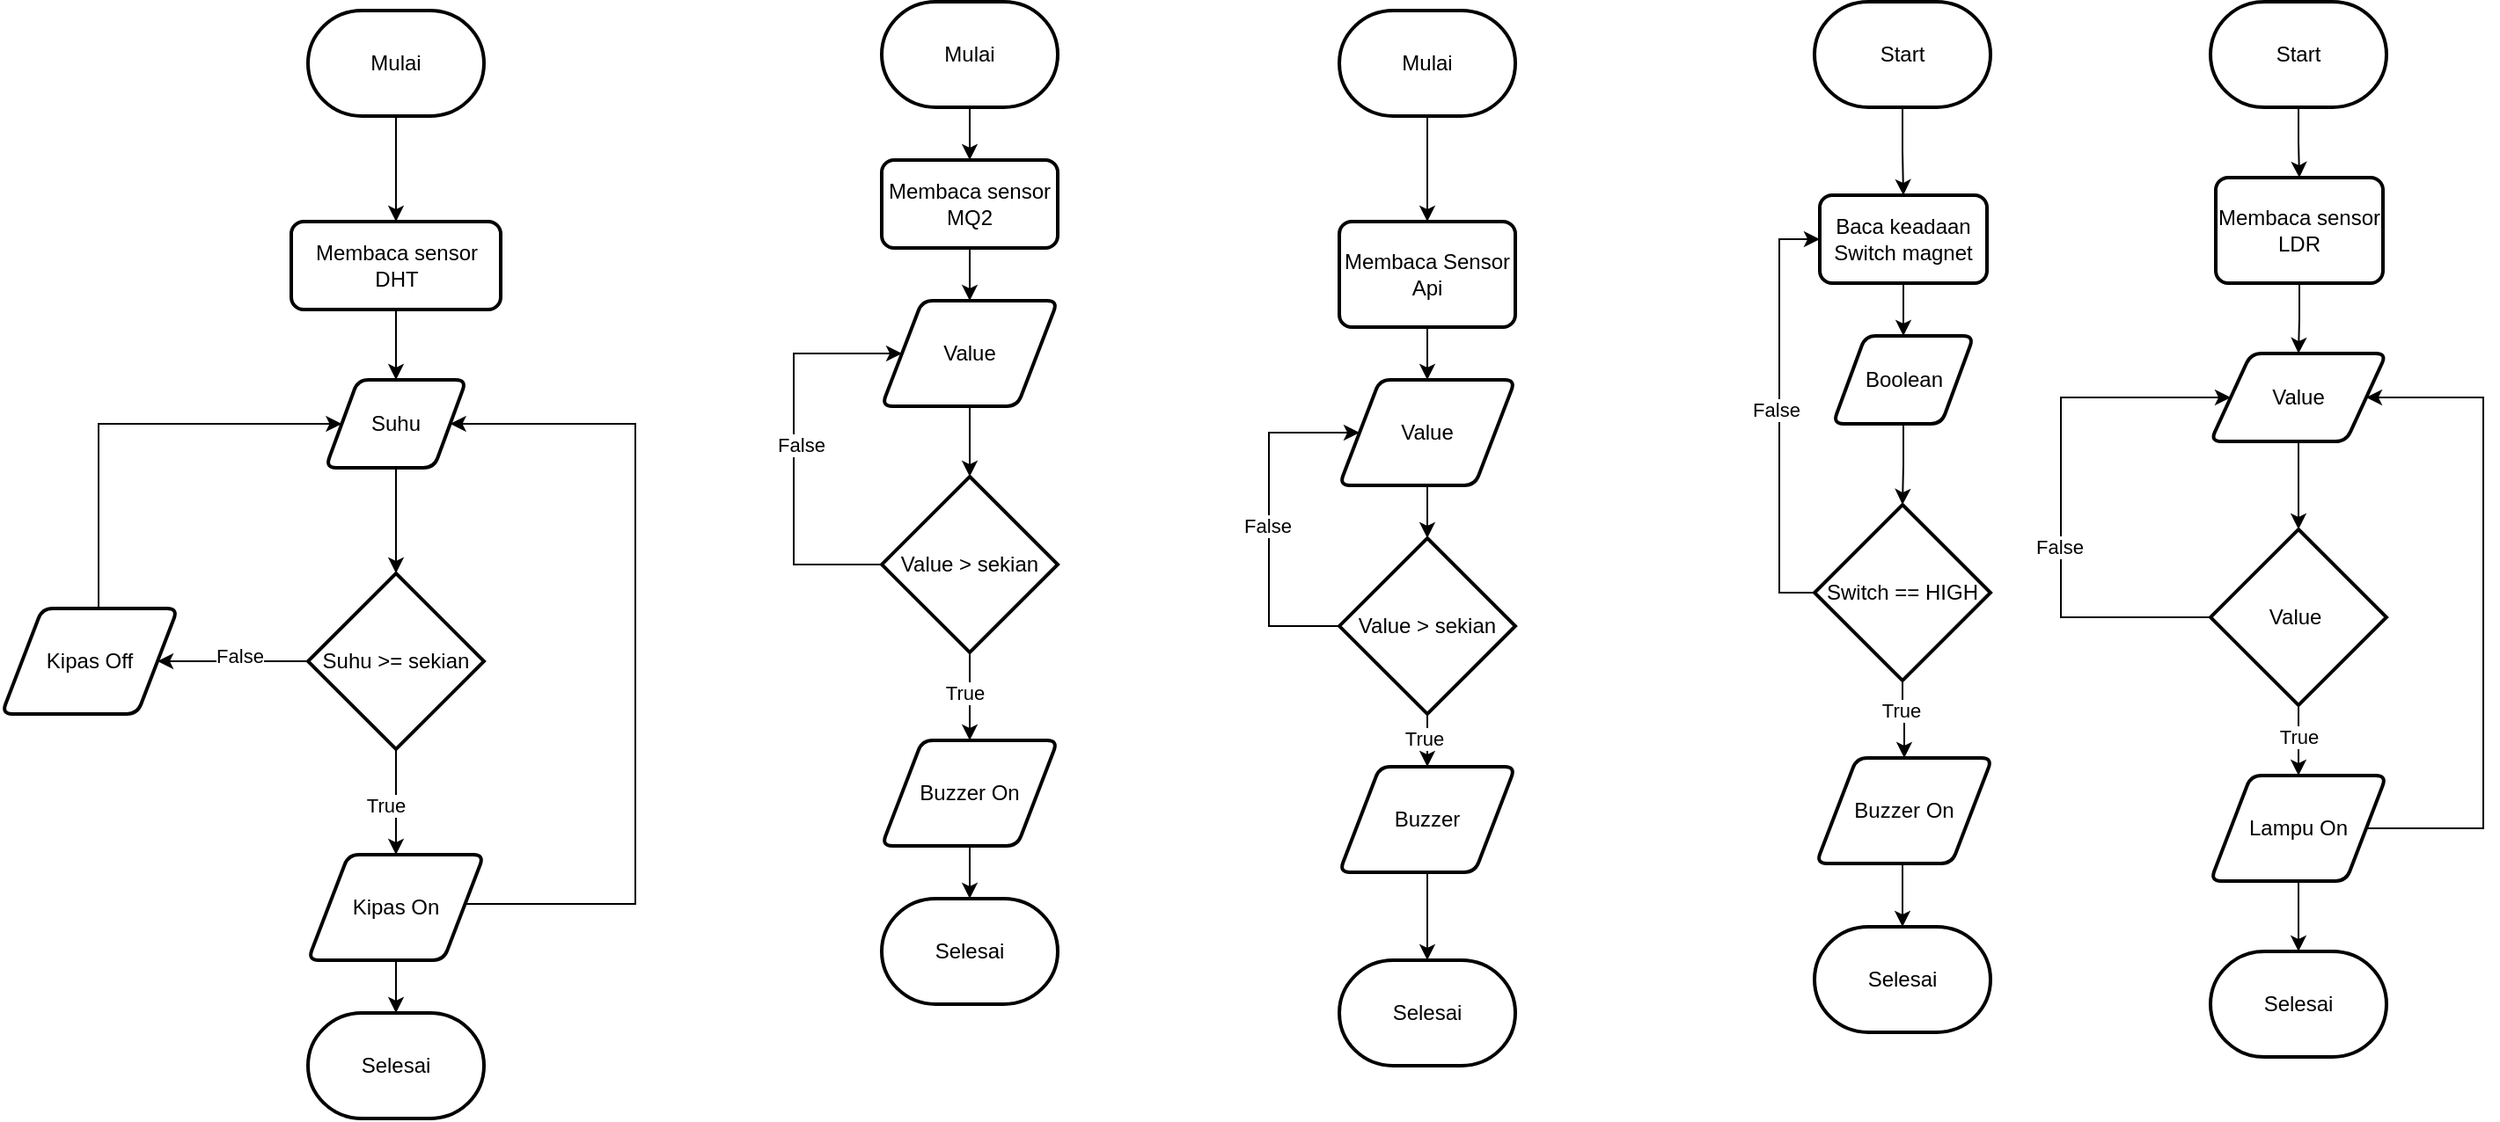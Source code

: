 <mxfile version="22.0.8" type="github">
  <diagram name="Page-1" id="b_5xpOAbyP6OrcqUFmXe">
    <mxGraphModel dx="1750" dy="957" grid="1" gridSize="10" guides="1" tooltips="1" connect="1" arrows="1" fold="1" page="1" pageScale="1" pageWidth="1500" pageHeight="800" math="0" shadow="0">
      <root>
        <mxCell id="0" />
        <mxCell id="1" parent="0" />
        <mxCell id="-h40FhRU-GJAkpafEQfK-1" style="edgeStyle=orthogonalEdgeStyle;rounded=0;orthogonalLoop=1;jettySize=auto;html=1;exitX=0.5;exitY=1;exitDx=0;exitDy=0;exitPerimeter=0;entryX=0.5;entryY=0;entryDx=0;entryDy=0;" edge="1" parent="1" source="-h40FhRU-GJAkpafEQfK-2" target="-h40FhRU-GJAkpafEQfK-4">
          <mxGeometry relative="1" as="geometry" />
        </mxCell>
        <mxCell id="-h40FhRU-GJAkpafEQfK-2" value="Mulai" style="strokeWidth=2;html=1;shape=mxgraph.flowchart.terminator;whiteSpace=wrap;" vertex="1" parent="1">
          <mxGeometry x="234" y="120" width="100" height="60" as="geometry" />
        </mxCell>
        <mxCell id="-h40FhRU-GJAkpafEQfK-3" style="edgeStyle=orthogonalEdgeStyle;rounded=0;orthogonalLoop=1;jettySize=auto;html=1;exitX=0.5;exitY=1;exitDx=0;exitDy=0;entryX=0.5;entryY=0;entryDx=0;entryDy=0;" edge="1" parent="1" source="-h40FhRU-GJAkpafEQfK-4" target="-h40FhRU-GJAkpafEQfK-5">
          <mxGeometry relative="1" as="geometry" />
        </mxCell>
        <mxCell id="-h40FhRU-GJAkpafEQfK-4" value="Membaca sensor DHT" style="rounded=1;whiteSpace=wrap;html=1;absoluteArcSize=1;arcSize=14;strokeWidth=2;" vertex="1" parent="1">
          <mxGeometry x="224.5" y="240" width="119" height="50" as="geometry" />
        </mxCell>
        <mxCell id="-h40FhRU-GJAkpafEQfK-5" value="Suhu" style="shape=parallelogram;html=1;strokeWidth=2;perimeter=parallelogramPerimeter;whiteSpace=wrap;rounded=1;arcSize=12;size=0.23;" vertex="1" parent="1">
          <mxGeometry x="244" y="330" width="80" height="50" as="geometry" />
        </mxCell>
        <mxCell id="-h40FhRU-GJAkpafEQfK-6" style="edgeStyle=orthogonalEdgeStyle;rounded=0;orthogonalLoop=1;jettySize=auto;html=1;exitX=0;exitY=0.5;exitDx=0;exitDy=0;exitPerimeter=0;entryX=1;entryY=0.5;entryDx=0;entryDy=0;" edge="1" parent="1" source="-h40FhRU-GJAkpafEQfK-10" target="-h40FhRU-GJAkpafEQfK-17">
          <mxGeometry relative="1" as="geometry">
            <mxPoint x="160" y="490" as="targetPoint" />
          </mxGeometry>
        </mxCell>
        <mxCell id="-h40FhRU-GJAkpafEQfK-7" value="False" style="edgeLabel;html=1;align=center;verticalAlign=middle;resizable=0;points=[];" vertex="1" connectable="0" parent="-h40FhRU-GJAkpafEQfK-6">
          <mxGeometry x="-0.082" y="-3" relative="1" as="geometry">
            <mxPoint as="offset" />
          </mxGeometry>
        </mxCell>
        <mxCell id="-h40FhRU-GJAkpafEQfK-8" style="edgeStyle=orthogonalEdgeStyle;rounded=0;orthogonalLoop=1;jettySize=auto;html=1;exitX=0.5;exitY=1;exitDx=0;exitDy=0;exitPerimeter=0;entryX=0.5;entryY=0;entryDx=0;entryDy=0;" edge="1" parent="1" source="-h40FhRU-GJAkpafEQfK-10" target="-h40FhRU-GJAkpafEQfK-16">
          <mxGeometry relative="1" as="geometry">
            <mxPoint x="320" y="570" as="targetPoint" />
          </mxGeometry>
        </mxCell>
        <mxCell id="-h40FhRU-GJAkpafEQfK-9" value="True" style="edgeLabel;html=1;align=center;verticalAlign=middle;resizable=0;points=[];" vertex="1" connectable="0" parent="-h40FhRU-GJAkpafEQfK-8">
          <mxGeometry x="0.057" y="-6" relative="1" as="geometry">
            <mxPoint as="offset" />
          </mxGeometry>
        </mxCell>
        <mxCell id="-h40FhRU-GJAkpafEQfK-10" value="Suhu &amp;gt;= sekian" style="strokeWidth=2;html=1;shape=mxgraph.flowchart.decision;whiteSpace=wrap;" vertex="1" parent="1">
          <mxGeometry x="234" y="440" width="100" height="100" as="geometry" />
        </mxCell>
        <mxCell id="-h40FhRU-GJAkpafEQfK-11" style="edgeStyle=orthogonalEdgeStyle;rounded=0;orthogonalLoop=1;jettySize=auto;html=1;exitX=0.5;exitY=1;exitDx=0;exitDy=0;entryX=0.5;entryY=0;entryDx=0;entryDy=0;entryPerimeter=0;" edge="1" parent="1" source="-h40FhRU-GJAkpafEQfK-5" target="-h40FhRU-GJAkpafEQfK-10">
          <mxGeometry relative="1" as="geometry" />
        </mxCell>
        <mxCell id="-h40FhRU-GJAkpafEQfK-12" style="edgeStyle=orthogonalEdgeStyle;rounded=0;orthogonalLoop=1;jettySize=auto;html=1;entryX=0;entryY=0.5;entryDx=0;entryDy=0;exitX=0.5;exitY=0;exitDx=0;exitDy=0;" edge="1" parent="1" source="-h40FhRU-GJAkpafEQfK-17" target="-h40FhRU-GJAkpafEQfK-5">
          <mxGeometry relative="1" as="geometry">
            <mxPoint x="130" y="410" as="sourcePoint" />
            <Array as="points">
              <mxPoint x="115" y="460" />
              <mxPoint x="115" y="355" />
            </Array>
          </mxGeometry>
        </mxCell>
        <mxCell id="-h40FhRU-GJAkpafEQfK-13" style="edgeStyle=orthogonalEdgeStyle;rounded=0;orthogonalLoop=1;jettySize=auto;html=1;exitX=1;exitY=0.5;exitDx=0;exitDy=0;entryX=1;entryY=0.5;entryDx=0;entryDy=0;" edge="1" parent="1" source="-h40FhRU-GJAkpafEQfK-16" target="-h40FhRU-GJAkpafEQfK-5">
          <mxGeometry relative="1" as="geometry">
            <mxPoint x="334.0" y="627.5" as="sourcePoint" />
            <Array as="points">
              <mxPoint x="323" y="628" />
              <mxPoint x="420" y="628" />
              <mxPoint x="420" y="355" />
            </Array>
          </mxGeometry>
        </mxCell>
        <mxCell id="-h40FhRU-GJAkpafEQfK-14" value="Selesai" style="strokeWidth=2;html=1;shape=mxgraph.flowchart.terminator;whiteSpace=wrap;" vertex="1" parent="1">
          <mxGeometry x="234" y="690" width="100" height="60" as="geometry" />
        </mxCell>
        <mxCell id="-h40FhRU-GJAkpafEQfK-15" style="edgeStyle=orthogonalEdgeStyle;rounded=0;orthogonalLoop=1;jettySize=auto;html=1;entryX=0.5;entryY=0;entryDx=0;entryDy=0;entryPerimeter=0;exitX=0.5;exitY=1;exitDx=0;exitDy=0;" edge="1" parent="1" source="-h40FhRU-GJAkpafEQfK-16" target="-h40FhRU-GJAkpafEQfK-14">
          <mxGeometry relative="1" as="geometry">
            <mxPoint x="410" y="700" as="sourcePoint" />
          </mxGeometry>
        </mxCell>
        <mxCell id="-h40FhRU-GJAkpafEQfK-16" value="Kipas On" style="shape=parallelogram;html=1;strokeWidth=2;perimeter=parallelogramPerimeter;whiteSpace=wrap;rounded=1;arcSize=12;size=0.23;" vertex="1" parent="1">
          <mxGeometry x="234" y="600" width="100" height="60" as="geometry" />
        </mxCell>
        <mxCell id="-h40FhRU-GJAkpafEQfK-17" value="Kipas Off" style="shape=parallelogram;html=1;strokeWidth=2;perimeter=parallelogramPerimeter;whiteSpace=wrap;rounded=1;arcSize=12;size=0.23;" vertex="1" parent="1">
          <mxGeometry x="60" y="460" width="100" height="60" as="geometry" />
        </mxCell>
        <mxCell id="-h40FhRU-GJAkpafEQfK-18" style="edgeStyle=orthogonalEdgeStyle;rounded=0;orthogonalLoop=1;jettySize=auto;html=1;exitX=0.5;exitY=1;exitDx=0;exitDy=0;exitPerimeter=0;entryX=0.5;entryY=0;entryDx=0;entryDy=0;" edge="1" parent="1" source="-h40FhRU-GJAkpafEQfK-19" target="-h40FhRU-GJAkpafEQfK-21">
          <mxGeometry relative="1" as="geometry" />
        </mxCell>
        <mxCell id="-h40FhRU-GJAkpafEQfK-19" value="Mulai" style="strokeWidth=2;html=1;shape=mxgraph.flowchart.terminator;whiteSpace=wrap;" vertex="1" parent="1">
          <mxGeometry x="560" y="115" width="100" height="60" as="geometry" />
        </mxCell>
        <mxCell id="-h40FhRU-GJAkpafEQfK-20" style="edgeStyle=orthogonalEdgeStyle;rounded=0;orthogonalLoop=1;jettySize=auto;html=1;exitX=0.5;exitY=1;exitDx=0;exitDy=0;entryX=0.5;entryY=0;entryDx=0;entryDy=0;" edge="1" parent="1" source="-h40FhRU-GJAkpafEQfK-21" target="-h40FhRU-GJAkpafEQfK-22">
          <mxGeometry relative="1" as="geometry" />
        </mxCell>
        <mxCell id="-h40FhRU-GJAkpafEQfK-21" value="Membaca sensor MQ2" style="rounded=1;whiteSpace=wrap;html=1;absoluteArcSize=1;arcSize=14;strokeWidth=2;" vertex="1" parent="1">
          <mxGeometry x="560" y="205" width="100" height="50" as="geometry" />
        </mxCell>
        <mxCell id="-h40FhRU-GJAkpafEQfK-22" value="Value" style="shape=parallelogram;html=1;strokeWidth=2;perimeter=parallelogramPerimeter;whiteSpace=wrap;rounded=1;arcSize=12;size=0.23;" vertex="1" parent="1">
          <mxGeometry x="560" y="285" width="100" height="60" as="geometry" />
        </mxCell>
        <mxCell id="-h40FhRU-GJAkpafEQfK-23" style="edgeStyle=orthogonalEdgeStyle;rounded=0;orthogonalLoop=1;jettySize=auto;html=1;exitX=0;exitY=0.5;exitDx=0;exitDy=0;exitPerimeter=0;entryX=0;entryY=0.5;entryDx=0;entryDy=0;" edge="1" parent="1" source="-h40FhRU-GJAkpafEQfK-27" target="-h40FhRU-GJAkpafEQfK-22">
          <mxGeometry relative="1" as="geometry">
            <Array as="points">
              <mxPoint x="510" y="435" />
              <mxPoint x="510" y="315" />
            </Array>
          </mxGeometry>
        </mxCell>
        <mxCell id="-h40FhRU-GJAkpafEQfK-24" value="False" style="edgeLabel;html=1;align=center;verticalAlign=middle;resizable=0;points=[];" vertex="1" connectable="0" parent="-h40FhRU-GJAkpafEQfK-23">
          <mxGeometry x="0.021" y="-4" relative="1" as="geometry">
            <mxPoint as="offset" />
          </mxGeometry>
        </mxCell>
        <mxCell id="-h40FhRU-GJAkpafEQfK-25" style="edgeStyle=orthogonalEdgeStyle;rounded=0;orthogonalLoop=1;jettySize=auto;html=1;exitX=0.5;exitY=1;exitDx=0;exitDy=0;exitPerimeter=0;entryX=0.5;entryY=0;entryDx=0;entryDy=0;" edge="1" parent="1" source="-h40FhRU-GJAkpafEQfK-27" target="-h40FhRU-GJAkpafEQfK-28">
          <mxGeometry relative="1" as="geometry" />
        </mxCell>
        <mxCell id="-h40FhRU-GJAkpafEQfK-26" value="True" style="edgeLabel;html=1;align=center;verticalAlign=middle;resizable=0;points=[];" vertex="1" connectable="0" parent="-h40FhRU-GJAkpafEQfK-25">
          <mxGeometry x="-0.088" y="-3" relative="1" as="geometry">
            <mxPoint as="offset" />
          </mxGeometry>
        </mxCell>
        <mxCell id="-h40FhRU-GJAkpafEQfK-27" value="Value &amp;gt; sekian" style="strokeWidth=2;html=1;shape=mxgraph.flowchart.decision;whiteSpace=wrap;" vertex="1" parent="1">
          <mxGeometry x="560" y="385" width="100" height="100" as="geometry" />
        </mxCell>
        <mxCell id="-h40FhRU-GJAkpafEQfK-28" value="Buzzer On" style="shape=parallelogram;html=1;strokeWidth=2;perimeter=parallelogramPerimeter;whiteSpace=wrap;rounded=1;arcSize=12;size=0.23;" vertex="1" parent="1">
          <mxGeometry x="560" y="535" width="100" height="60" as="geometry" />
        </mxCell>
        <mxCell id="-h40FhRU-GJAkpafEQfK-29" value="Selesai" style="strokeWidth=2;html=1;shape=mxgraph.flowchart.terminator;whiteSpace=wrap;" vertex="1" parent="1">
          <mxGeometry x="560" y="625" width="100" height="60" as="geometry" />
        </mxCell>
        <mxCell id="-h40FhRU-GJAkpafEQfK-30" style="edgeStyle=orthogonalEdgeStyle;rounded=0;orthogonalLoop=1;jettySize=auto;html=1;exitX=0.5;exitY=1;exitDx=0;exitDy=0;entryX=0.5;entryY=0;entryDx=0;entryDy=0;entryPerimeter=0;" edge="1" parent="1" source="-h40FhRU-GJAkpafEQfK-22" target="-h40FhRU-GJAkpafEQfK-27">
          <mxGeometry relative="1" as="geometry" />
        </mxCell>
        <mxCell id="-h40FhRU-GJAkpafEQfK-31" style="edgeStyle=orthogonalEdgeStyle;rounded=0;orthogonalLoop=1;jettySize=auto;html=1;exitX=0.5;exitY=1;exitDx=0;exitDy=0;entryX=0.5;entryY=0;entryDx=0;entryDy=0;entryPerimeter=0;" edge="1" parent="1" source="-h40FhRU-GJAkpafEQfK-28" target="-h40FhRU-GJAkpafEQfK-29">
          <mxGeometry relative="1" as="geometry" />
        </mxCell>
        <mxCell id="-h40FhRU-GJAkpafEQfK-32" style="edgeStyle=orthogonalEdgeStyle;rounded=0;orthogonalLoop=1;jettySize=auto;html=1;exitX=0.5;exitY=1;exitDx=0;exitDy=0;exitPerimeter=0;entryX=0.5;entryY=0;entryDx=0;entryDy=0;" edge="1" parent="1" source="-h40FhRU-GJAkpafEQfK-33" target="-h40FhRU-GJAkpafEQfK-35">
          <mxGeometry relative="1" as="geometry" />
        </mxCell>
        <mxCell id="-h40FhRU-GJAkpafEQfK-33" value="Mulai" style="strokeWidth=2;html=1;shape=mxgraph.flowchart.terminator;whiteSpace=wrap;" vertex="1" parent="1">
          <mxGeometry x="820" y="120" width="100" height="60" as="geometry" />
        </mxCell>
        <mxCell id="-h40FhRU-GJAkpafEQfK-34" style="edgeStyle=orthogonalEdgeStyle;rounded=0;orthogonalLoop=1;jettySize=auto;html=1;exitX=0.5;exitY=1;exitDx=0;exitDy=0;entryX=0.5;entryY=0;entryDx=0;entryDy=0;" edge="1" parent="1" source="-h40FhRU-GJAkpafEQfK-35" target="-h40FhRU-GJAkpafEQfK-41">
          <mxGeometry relative="1" as="geometry" />
        </mxCell>
        <mxCell id="-h40FhRU-GJAkpafEQfK-35" value="Membaca Sensor Api" style="rounded=1;whiteSpace=wrap;html=1;absoluteArcSize=1;arcSize=14;strokeWidth=2;" vertex="1" parent="1">
          <mxGeometry x="820" y="240" width="100" height="60" as="geometry" />
        </mxCell>
        <mxCell id="-h40FhRU-GJAkpafEQfK-36" style="edgeStyle=orthogonalEdgeStyle;rounded=0;orthogonalLoop=1;jettySize=auto;html=1;exitX=0.5;exitY=1;exitDx=0;exitDy=0;exitPerimeter=0;entryX=0.5;entryY=0;entryDx=0;entryDy=0;" edge="1" parent="1" source="-h40FhRU-GJAkpafEQfK-40" target="-h40FhRU-GJAkpafEQfK-43">
          <mxGeometry relative="1" as="geometry" />
        </mxCell>
        <mxCell id="-h40FhRU-GJAkpafEQfK-37" value="True" style="edgeLabel;html=1;align=center;verticalAlign=middle;resizable=0;points=[];" vertex="1" connectable="0" parent="-h40FhRU-GJAkpafEQfK-36">
          <mxGeometry x="-0.08" y="-2" relative="1" as="geometry">
            <mxPoint as="offset" />
          </mxGeometry>
        </mxCell>
        <mxCell id="-h40FhRU-GJAkpafEQfK-38" style="edgeStyle=orthogonalEdgeStyle;rounded=0;orthogonalLoop=1;jettySize=auto;html=1;exitX=0;exitY=0.5;exitDx=0;exitDy=0;exitPerimeter=0;entryX=0;entryY=0.5;entryDx=0;entryDy=0;" edge="1" parent="1" source="-h40FhRU-GJAkpafEQfK-40" target="-h40FhRU-GJAkpafEQfK-41">
          <mxGeometry relative="1" as="geometry">
            <Array as="points">
              <mxPoint x="780" y="470" />
              <mxPoint x="780" y="360" />
            </Array>
          </mxGeometry>
        </mxCell>
        <mxCell id="-h40FhRU-GJAkpafEQfK-39" value="False" style="edgeLabel;html=1;align=center;verticalAlign=middle;resizable=0;points=[];" vertex="1" connectable="0" parent="-h40FhRU-GJAkpafEQfK-38">
          <mxGeometry x="-0.035" y="1" relative="1" as="geometry">
            <mxPoint as="offset" />
          </mxGeometry>
        </mxCell>
        <mxCell id="-h40FhRU-GJAkpafEQfK-40" value="Value &amp;gt; sekian" style="strokeWidth=2;html=1;shape=mxgraph.flowchart.decision;whiteSpace=wrap;" vertex="1" parent="1">
          <mxGeometry x="820" y="420" width="100" height="100" as="geometry" />
        </mxCell>
        <mxCell id="-h40FhRU-GJAkpafEQfK-41" value="Value" style="shape=parallelogram;html=1;strokeWidth=2;perimeter=parallelogramPerimeter;whiteSpace=wrap;rounded=1;arcSize=12;size=0.23;" vertex="1" parent="1">
          <mxGeometry x="820" y="330" width="100" height="60" as="geometry" />
        </mxCell>
        <mxCell id="-h40FhRU-GJAkpafEQfK-42" style="edgeStyle=orthogonalEdgeStyle;rounded=0;orthogonalLoop=1;jettySize=auto;html=1;exitX=0.5;exitY=1;exitDx=0;exitDy=0;entryX=0.5;entryY=0;entryDx=0;entryDy=0;entryPerimeter=0;" edge="1" parent="1" source="-h40FhRU-GJAkpafEQfK-41" target="-h40FhRU-GJAkpafEQfK-40">
          <mxGeometry relative="1" as="geometry" />
        </mxCell>
        <mxCell id="-h40FhRU-GJAkpafEQfK-43" value="Buzzer" style="shape=parallelogram;html=1;strokeWidth=2;perimeter=parallelogramPerimeter;whiteSpace=wrap;rounded=1;arcSize=12;size=0.23;" vertex="1" parent="1">
          <mxGeometry x="820" y="550" width="100" height="60" as="geometry" />
        </mxCell>
        <mxCell id="-h40FhRU-GJAkpafEQfK-44" value="Selesai" style="strokeWidth=2;html=1;shape=mxgraph.flowchart.terminator;whiteSpace=wrap;" vertex="1" parent="1">
          <mxGeometry x="820" y="660" width="100" height="60" as="geometry" />
        </mxCell>
        <mxCell id="-h40FhRU-GJAkpafEQfK-45" style="edgeStyle=orthogonalEdgeStyle;rounded=0;orthogonalLoop=1;jettySize=auto;html=1;exitX=0.5;exitY=1;exitDx=0;exitDy=0;entryX=0.5;entryY=0;entryDx=0;entryDy=0;entryPerimeter=0;" edge="1" parent="1" source="-h40FhRU-GJAkpafEQfK-43" target="-h40FhRU-GJAkpafEQfK-44">
          <mxGeometry relative="1" as="geometry" />
        </mxCell>
        <mxCell id="-h40FhRU-GJAkpafEQfK-46" style="edgeStyle=orthogonalEdgeStyle;rounded=0;orthogonalLoop=1;jettySize=auto;html=1;exitX=0.5;exitY=1;exitDx=0;exitDy=0;exitPerimeter=0;entryX=0.5;entryY=0;entryDx=0;entryDy=0;" edge="1" parent="1" source="-h40FhRU-GJAkpafEQfK-47" target="-h40FhRU-GJAkpafEQfK-49">
          <mxGeometry relative="1" as="geometry" />
        </mxCell>
        <mxCell id="-h40FhRU-GJAkpafEQfK-47" value="Start" style="strokeWidth=2;html=1;shape=mxgraph.flowchart.terminator;whiteSpace=wrap;" vertex="1" parent="1">
          <mxGeometry x="1090" y="115" width="100" height="60" as="geometry" />
        </mxCell>
        <mxCell id="-h40FhRU-GJAkpafEQfK-48" style="edgeStyle=orthogonalEdgeStyle;rounded=0;orthogonalLoop=1;jettySize=auto;html=1;exitX=0.5;exitY=1;exitDx=0;exitDy=0;entryX=0.5;entryY=0;entryDx=0;entryDy=0;" edge="1" parent="1" source="-h40FhRU-GJAkpafEQfK-49" target="-h40FhRU-GJAkpafEQfK-57">
          <mxGeometry relative="1" as="geometry" />
        </mxCell>
        <mxCell id="-h40FhRU-GJAkpafEQfK-49" value="Baca keadaan Switch magnet" style="rounded=1;whiteSpace=wrap;html=1;absoluteArcSize=1;arcSize=14;strokeWidth=2;" vertex="1" parent="1">
          <mxGeometry x="1093" y="225" width="95" height="50" as="geometry" />
        </mxCell>
        <mxCell id="-h40FhRU-GJAkpafEQfK-50" style="edgeStyle=orthogonalEdgeStyle;rounded=0;orthogonalLoop=1;jettySize=auto;html=1;exitX=0;exitY=0.5;exitDx=0;exitDy=0;exitPerimeter=0;entryX=0;entryY=0.5;entryDx=0;entryDy=0;" edge="1" parent="1" source="-h40FhRU-GJAkpafEQfK-54" target="-h40FhRU-GJAkpafEQfK-49">
          <mxGeometry relative="1" as="geometry" />
        </mxCell>
        <mxCell id="-h40FhRU-GJAkpafEQfK-51" value="False" style="edgeLabel;html=1;align=center;verticalAlign=middle;resizable=0;points=[];" vertex="1" connectable="0" parent="-h40FhRU-GJAkpafEQfK-50">
          <mxGeometry x="0.022" y="2" relative="1" as="geometry">
            <mxPoint as="offset" />
          </mxGeometry>
        </mxCell>
        <mxCell id="-h40FhRU-GJAkpafEQfK-52" style="edgeStyle=orthogonalEdgeStyle;rounded=0;orthogonalLoop=1;jettySize=auto;html=1;exitX=0.5;exitY=1;exitDx=0;exitDy=0;exitPerimeter=0;entryX=0.5;entryY=0;entryDx=0;entryDy=0;" edge="1" parent="1" source="-h40FhRU-GJAkpafEQfK-54" target="-h40FhRU-GJAkpafEQfK-59">
          <mxGeometry relative="1" as="geometry">
            <mxPoint x="1315" y="465" as="targetPoint" />
          </mxGeometry>
        </mxCell>
        <mxCell id="-h40FhRU-GJAkpafEQfK-53" value="True" style="edgeLabel;html=1;align=center;verticalAlign=middle;resizable=0;points=[];" vertex="1" connectable="0" parent="-h40FhRU-GJAkpafEQfK-52">
          <mxGeometry x="-0.239" y="-1" relative="1" as="geometry">
            <mxPoint as="offset" />
          </mxGeometry>
        </mxCell>
        <mxCell id="-h40FhRU-GJAkpafEQfK-54" value="Switch == HIGH" style="strokeWidth=2;html=1;shape=mxgraph.flowchart.decision;whiteSpace=wrap;" vertex="1" parent="1">
          <mxGeometry x="1090" y="401" width="100" height="100" as="geometry" />
        </mxCell>
        <mxCell id="-h40FhRU-GJAkpafEQfK-55" value="Selesai" style="strokeWidth=2;html=1;shape=mxgraph.flowchart.terminator;whiteSpace=wrap;" vertex="1" parent="1">
          <mxGeometry x="1090" y="641" width="100" height="60" as="geometry" />
        </mxCell>
        <mxCell id="-h40FhRU-GJAkpafEQfK-56" style="edgeStyle=orthogonalEdgeStyle;rounded=0;orthogonalLoop=1;jettySize=auto;html=1;entryX=0.5;entryY=0;entryDx=0;entryDy=0;entryPerimeter=0;exitX=0.5;exitY=1;exitDx=0;exitDy=0;" edge="1" parent="1" source="-h40FhRU-GJAkpafEQfK-59" target="-h40FhRU-GJAkpafEQfK-55">
          <mxGeometry relative="1" as="geometry">
            <mxPoint x="1315" y="635" as="sourcePoint" />
          </mxGeometry>
        </mxCell>
        <mxCell id="-h40FhRU-GJAkpafEQfK-57" value="Boolean" style="shape=parallelogram;html=1;strokeWidth=2;perimeter=parallelogramPerimeter;whiteSpace=wrap;rounded=1;arcSize=12;size=0.23;" vertex="1" parent="1">
          <mxGeometry x="1100.5" y="305" width="80" height="50" as="geometry" />
        </mxCell>
        <mxCell id="-h40FhRU-GJAkpafEQfK-58" style="edgeStyle=orthogonalEdgeStyle;rounded=0;orthogonalLoop=1;jettySize=auto;html=1;exitX=0.5;exitY=1;exitDx=0;exitDy=0;entryX=0.5;entryY=0;entryDx=0;entryDy=0;entryPerimeter=0;" edge="1" parent="1" source="-h40FhRU-GJAkpafEQfK-57" target="-h40FhRU-GJAkpafEQfK-54">
          <mxGeometry relative="1" as="geometry" />
        </mxCell>
        <mxCell id="-h40FhRU-GJAkpafEQfK-59" value="Buzzer On" style="shape=parallelogram;html=1;strokeWidth=2;perimeter=parallelogramPerimeter;whiteSpace=wrap;rounded=1;arcSize=12;size=0.23;" vertex="1" parent="1">
          <mxGeometry x="1091" y="545" width="100" height="60" as="geometry" />
        </mxCell>
        <mxCell id="-h40FhRU-GJAkpafEQfK-60" style="edgeStyle=orthogonalEdgeStyle;rounded=0;orthogonalLoop=1;jettySize=auto;html=1;exitX=0.5;exitY=1;exitDx=0;exitDy=0;exitPerimeter=0;entryX=0.5;entryY=0;entryDx=0;entryDy=0;" edge="1" parent="1" source="-h40FhRU-GJAkpafEQfK-61" target="-h40FhRU-GJAkpafEQfK-63">
          <mxGeometry relative="1" as="geometry" />
        </mxCell>
        <mxCell id="-h40FhRU-GJAkpafEQfK-61" value="Start" style="strokeWidth=2;html=1;shape=mxgraph.flowchart.terminator;whiteSpace=wrap;" vertex="1" parent="1">
          <mxGeometry x="1315" y="115" width="100" height="60" as="geometry" />
        </mxCell>
        <mxCell id="-h40FhRU-GJAkpafEQfK-62" style="edgeStyle=orthogonalEdgeStyle;rounded=0;orthogonalLoop=1;jettySize=auto;html=1;exitX=0.5;exitY=1;exitDx=0;exitDy=0;entryX=0.5;entryY=0;entryDx=0;entryDy=0;" edge="1" parent="1" source="-h40FhRU-GJAkpafEQfK-63" target="-h40FhRU-GJAkpafEQfK-64">
          <mxGeometry relative="1" as="geometry" />
        </mxCell>
        <mxCell id="-h40FhRU-GJAkpafEQfK-63" value="Membaca sensor LDR" style="rounded=1;whiteSpace=wrap;html=1;absoluteArcSize=1;arcSize=14;strokeWidth=2;" vertex="1" parent="1">
          <mxGeometry x="1318" y="215" width="95" height="60" as="geometry" />
        </mxCell>
        <mxCell id="-h40FhRU-GJAkpafEQfK-64" value="Value" style="shape=parallelogram;html=1;strokeWidth=2;perimeter=parallelogramPerimeter;whiteSpace=wrap;rounded=1;arcSize=12;size=0.23;" vertex="1" parent="1">
          <mxGeometry x="1315" y="315" width="100" height="50" as="geometry" />
        </mxCell>
        <mxCell id="-h40FhRU-GJAkpafEQfK-65" style="edgeStyle=orthogonalEdgeStyle;rounded=0;orthogonalLoop=1;jettySize=auto;html=1;exitX=0;exitY=0.5;exitDx=0;exitDy=0;exitPerimeter=0;entryX=0;entryY=0.5;entryDx=0;entryDy=0;" edge="1" parent="1" source="-h40FhRU-GJAkpafEQfK-69" target="-h40FhRU-GJAkpafEQfK-64">
          <mxGeometry relative="1" as="geometry">
            <Array as="points">
              <mxPoint x="1230" y="465" />
              <mxPoint x="1230" y="340" />
            </Array>
          </mxGeometry>
        </mxCell>
        <mxCell id="-h40FhRU-GJAkpafEQfK-66" value="False" style="edgeLabel;html=1;align=center;verticalAlign=middle;resizable=0;points=[];" vertex="1" connectable="0" parent="-h40FhRU-GJAkpafEQfK-65">
          <mxGeometry x="-0.183" y="1" relative="1" as="geometry">
            <mxPoint as="offset" />
          </mxGeometry>
        </mxCell>
        <mxCell id="-h40FhRU-GJAkpafEQfK-67" style="edgeStyle=orthogonalEdgeStyle;rounded=0;orthogonalLoop=1;jettySize=auto;html=1;exitX=0.5;exitY=1;exitDx=0;exitDy=0;exitPerimeter=0;entryX=0.5;entryY=0;entryDx=0;entryDy=0;" edge="1" parent="1" source="-h40FhRU-GJAkpafEQfK-69" target="-h40FhRU-GJAkpafEQfK-72">
          <mxGeometry relative="1" as="geometry" />
        </mxCell>
        <mxCell id="-h40FhRU-GJAkpafEQfK-68" value="True" style="edgeLabel;html=1;align=center;verticalAlign=middle;resizable=0;points=[];" vertex="1" connectable="0" parent="-h40FhRU-GJAkpafEQfK-67">
          <mxGeometry x="-0.129" relative="1" as="geometry">
            <mxPoint as="offset" />
          </mxGeometry>
        </mxCell>
        <mxCell id="-h40FhRU-GJAkpafEQfK-69" value="Value&amp;nbsp;" style="strokeWidth=2;html=1;shape=mxgraph.flowchart.decision;whiteSpace=wrap;" vertex="1" parent="1">
          <mxGeometry x="1315" y="415" width="100" height="100" as="geometry" />
        </mxCell>
        <mxCell id="-h40FhRU-GJAkpafEQfK-70" style="edgeStyle=orthogonalEdgeStyle;rounded=0;orthogonalLoop=1;jettySize=auto;html=1;exitX=0.5;exitY=1;exitDx=0;exitDy=0;entryX=0.5;entryY=0;entryDx=0;entryDy=0;entryPerimeter=0;" edge="1" parent="1" source="-h40FhRU-GJAkpafEQfK-64" target="-h40FhRU-GJAkpafEQfK-69">
          <mxGeometry relative="1" as="geometry" />
        </mxCell>
        <mxCell id="-h40FhRU-GJAkpafEQfK-71" style="edgeStyle=orthogonalEdgeStyle;rounded=0;orthogonalLoop=1;jettySize=auto;html=1;exitX=1;exitY=0.5;exitDx=0;exitDy=0;entryX=1;entryY=0.5;entryDx=0;entryDy=0;" edge="1" parent="1" source="-h40FhRU-GJAkpafEQfK-72" target="-h40FhRU-GJAkpafEQfK-64">
          <mxGeometry relative="1" as="geometry">
            <Array as="points">
              <mxPoint x="1470" y="585" />
              <mxPoint x="1470" y="340" />
            </Array>
          </mxGeometry>
        </mxCell>
        <mxCell id="-h40FhRU-GJAkpafEQfK-72" value="Lampu On" style="shape=parallelogram;html=1;strokeWidth=2;perimeter=parallelogramPerimeter;whiteSpace=wrap;rounded=1;arcSize=12;size=0.23;" vertex="1" parent="1">
          <mxGeometry x="1315" y="555" width="100" height="60" as="geometry" />
        </mxCell>
        <mxCell id="-h40FhRU-GJAkpafEQfK-73" value="Selesai" style="strokeWidth=2;html=1;shape=mxgraph.flowchart.terminator;whiteSpace=wrap;" vertex="1" parent="1">
          <mxGeometry x="1315" y="655" width="100" height="60" as="geometry" />
        </mxCell>
        <mxCell id="-h40FhRU-GJAkpafEQfK-74" style="edgeStyle=orthogonalEdgeStyle;rounded=0;orthogonalLoop=1;jettySize=auto;html=1;exitX=0.5;exitY=1;exitDx=0;exitDy=0;entryX=0.5;entryY=0;entryDx=0;entryDy=0;entryPerimeter=0;" edge="1" parent="1" source="-h40FhRU-GJAkpafEQfK-72" target="-h40FhRU-GJAkpafEQfK-73">
          <mxGeometry relative="1" as="geometry" />
        </mxCell>
      </root>
    </mxGraphModel>
  </diagram>
</mxfile>
